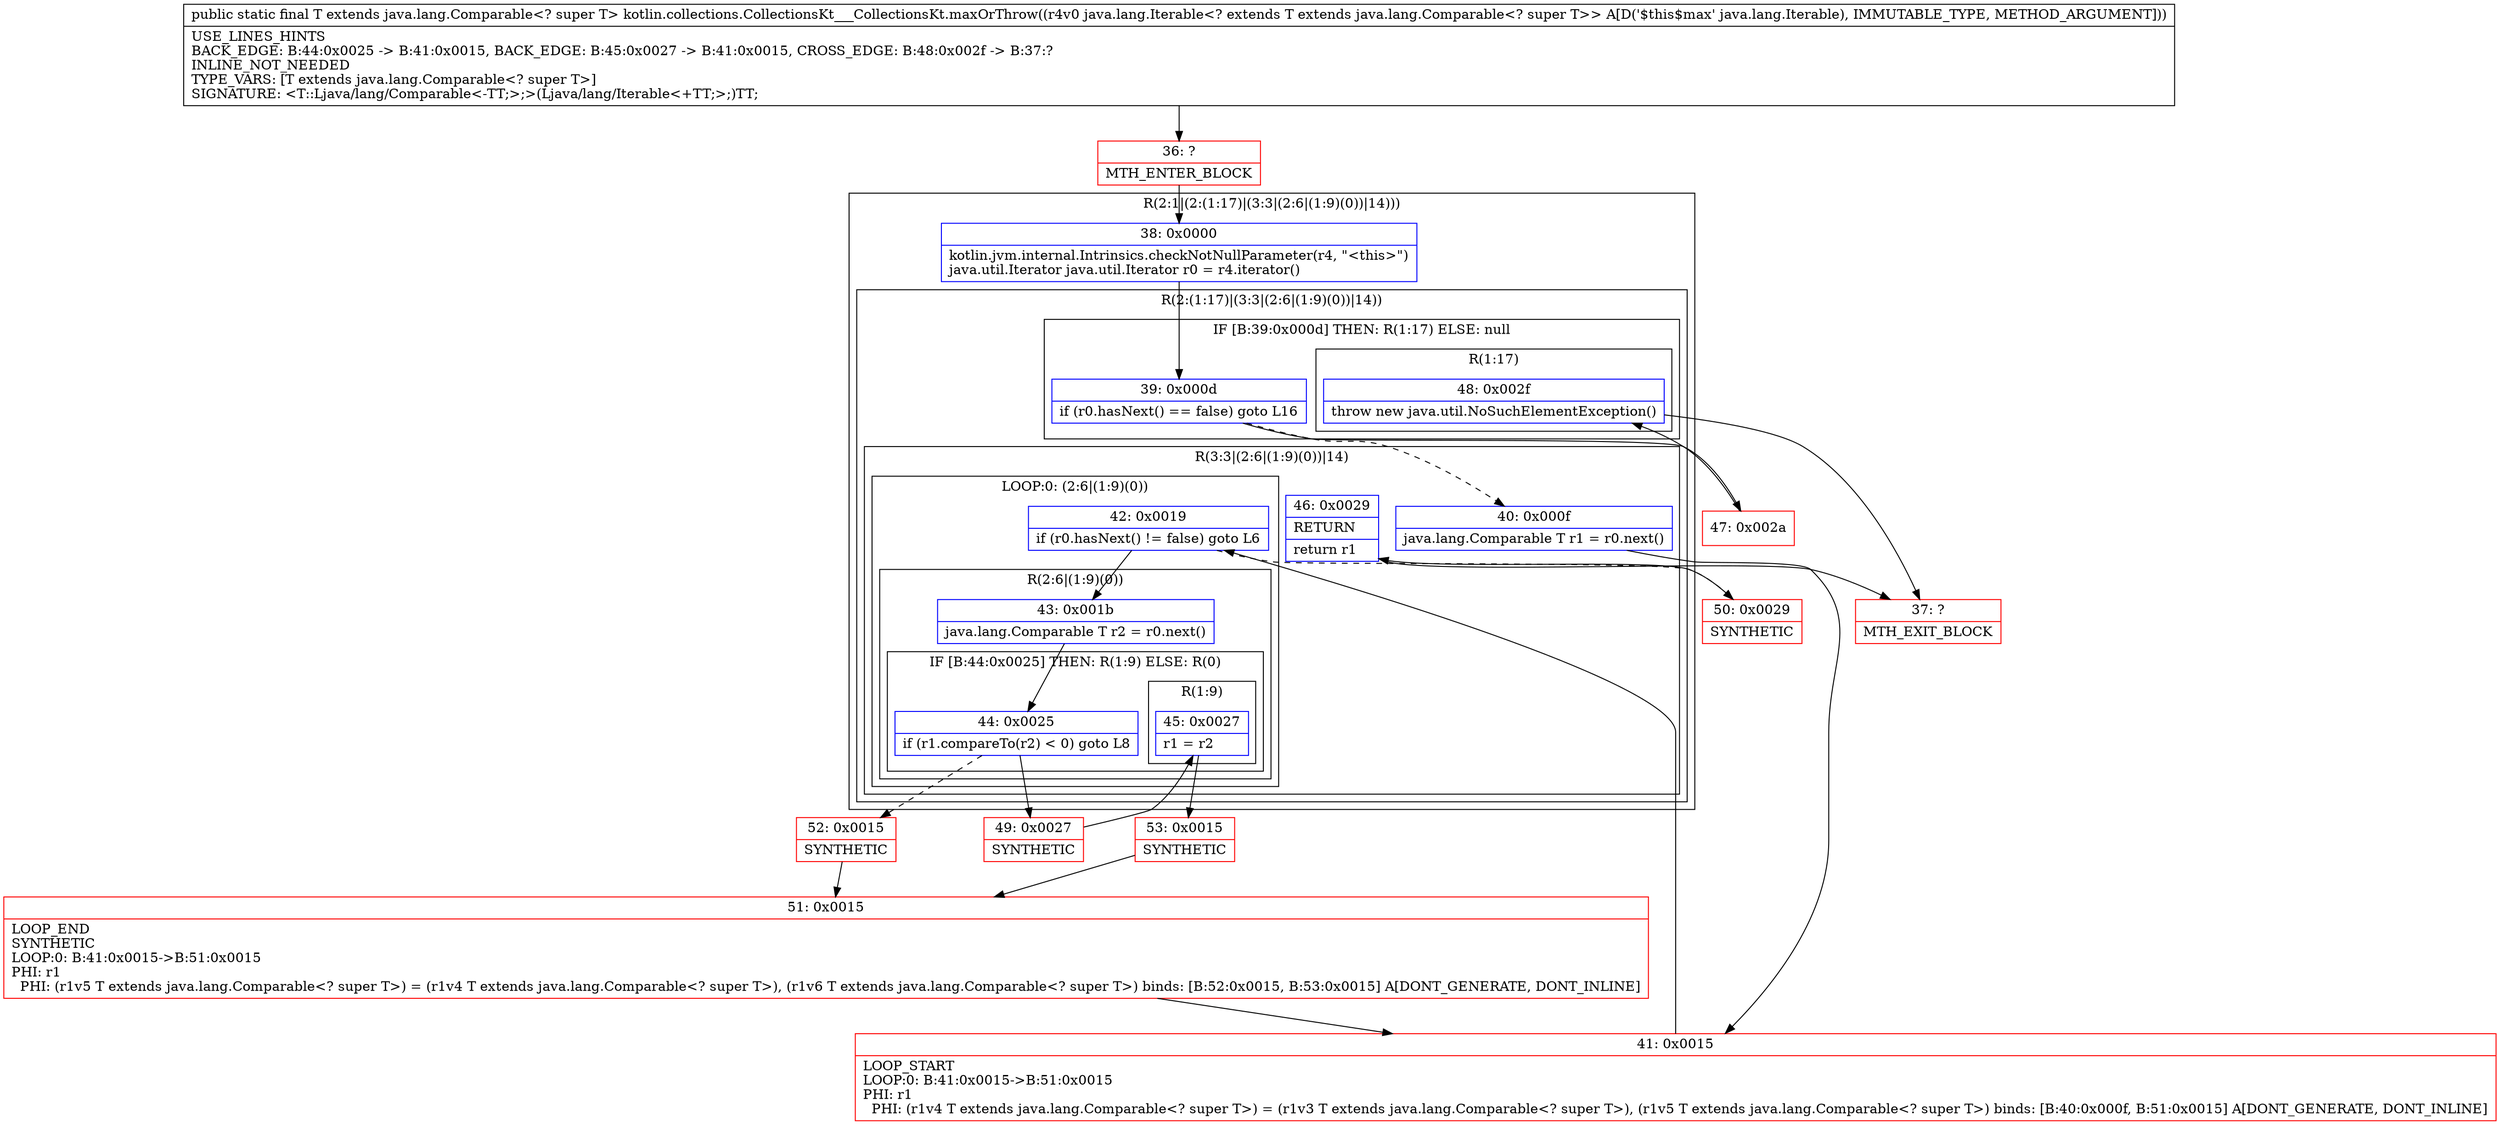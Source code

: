 digraph "CFG forkotlin.collections.CollectionsKt___CollectionsKt.maxOrThrow(Ljava\/lang\/Iterable;)Ljava\/lang\/Comparable;" {
subgraph cluster_Region_798128771 {
label = "R(2:1|(2:(1:17)|(3:3|(2:6|(1:9)(0))|14)))";
node [shape=record,color=blue];
Node_38 [shape=record,label="{38\:\ 0x0000|kotlin.jvm.internal.Intrinsics.checkNotNullParameter(r4, \"\<this\>\")\ljava.util.Iterator java.util.Iterator r0 = r4.iterator()\l}"];
subgraph cluster_Region_391502779 {
label = "R(2:(1:17)|(3:3|(2:6|(1:9)(0))|14))";
node [shape=record,color=blue];
subgraph cluster_IfRegion_1851744280 {
label = "IF [B:39:0x000d] THEN: R(1:17) ELSE: null";
node [shape=record,color=blue];
Node_39 [shape=record,label="{39\:\ 0x000d|if (r0.hasNext() == false) goto L16\l}"];
subgraph cluster_Region_2000791069 {
label = "R(1:17)";
node [shape=record,color=blue];
Node_48 [shape=record,label="{48\:\ 0x002f|throw new java.util.NoSuchElementException()\l}"];
}
}
subgraph cluster_Region_811746504 {
label = "R(3:3|(2:6|(1:9)(0))|14)";
node [shape=record,color=blue];
Node_40 [shape=record,label="{40\:\ 0x000f|java.lang.Comparable T r1 = r0.next()\l}"];
subgraph cluster_LoopRegion_809726534 {
label = "LOOP:0: (2:6|(1:9)(0))";
node [shape=record,color=blue];
Node_42 [shape=record,label="{42\:\ 0x0019|if (r0.hasNext() != false) goto L6\l}"];
subgraph cluster_Region_205082799 {
label = "R(2:6|(1:9)(0))";
node [shape=record,color=blue];
Node_43 [shape=record,label="{43\:\ 0x001b|java.lang.Comparable T r2 = r0.next()\l}"];
subgraph cluster_IfRegion_999681394 {
label = "IF [B:44:0x0025] THEN: R(1:9) ELSE: R(0)";
node [shape=record,color=blue];
Node_44 [shape=record,label="{44\:\ 0x0025|if (r1.compareTo(r2) \< 0) goto L8\l}"];
subgraph cluster_Region_427011728 {
label = "R(1:9)";
node [shape=record,color=blue];
Node_45 [shape=record,label="{45\:\ 0x0027|r1 = r2\l}"];
}
subgraph cluster_Region_1998597143 {
label = "R(0)";
node [shape=record,color=blue];
}
}
}
}
Node_46 [shape=record,label="{46\:\ 0x0029|RETURN\l|return r1\l}"];
}
}
}
Node_36 [shape=record,color=red,label="{36\:\ ?|MTH_ENTER_BLOCK\l}"];
Node_41 [shape=record,color=red,label="{41\:\ 0x0015|LOOP_START\lLOOP:0: B:41:0x0015\-\>B:51:0x0015\lPHI: r1 \l  PHI: (r1v4 T extends java.lang.Comparable\<? super T\>) = (r1v3 T extends java.lang.Comparable\<? super T\>), (r1v5 T extends java.lang.Comparable\<? super T\>) binds: [B:40:0x000f, B:51:0x0015] A[DONT_GENERATE, DONT_INLINE]\l}"];
Node_49 [shape=record,color=red,label="{49\:\ 0x0027|SYNTHETIC\l}"];
Node_53 [shape=record,color=red,label="{53\:\ 0x0015|SYNTHETIC\l}"];
Node_51 [shape=record,color=red,label="{51\:\ 0x0015|LOOP_END\lSYNTHETIC\lLOOP:0: B:41:0x0015\-\>B:51:0x0015\lPHI: r1 \l  PHI: (r1v5 T extends java.lang.Comparable\<? super T\>) = (r1v4 T extends java.lang.Comparable\<? super T\>), (r1v6 T extends java.lang.Comparable\<? super T\>) binds: [B:52:0x0015, B:53:0x0015] A[DONT_GENERATE, DONT_INLINE]\l}"];
Node_52 [shape=record,color=red,label="{52\:\ 0x0015|SYNTHETIC\l}"];
Node_50 [shape=record,color=red,label="{50\:\ 0x0029|SYNTHETIC\l}"];
Node_37 [shape=record,color=red,label="{37\:\ ?|MTH_EXIT_BLOCK\l}"];
Node_47 [shape=record,color=red,label="{47\:\ 0x002a}"];
MethodNode[shape=record,label="{public static final T extends java.lang.Comparable\<? super T\> kotlin.collections.CollectionsKt___CollectionsKt.maxOrThrow((r4v0 java.lang.Iterable\<? extends T extends java.lang.Comparable\<? super T\>\> A[D('$this$max' java.lang.Iterable), IMMUTABLE_TYPE, METHOD_ARGUMENT]))  | USE_LINES_HINTS\lBACK_EDGE: B:44:0x0025 \-\> B:41:0x0015, BACK_EDGE: B:45:0x0027 \-\> B:41:0x0015, CROSS_EDGE: B:48:0x002f \-\> B:37:?\lINLINE_NOT_NEEDED\lTYPE_VARS: [T extends java.lang.Comparable\<? super T\>]\lSIGNATURE: \<T::Ljava\/lang\/Comparable\<\-TT;\>;\>(Ljava\/lang\/Iterable\<+TT;\>;)TT;\l}"];
MethodNode -> Node_36;Node_38 -> Node_39;
Node_39 -> Node_40[style=dashed];
Node_39 -> Node_47;
Node_48 -> Node_37;
Node_40 -> Node_41;
Node_42 -> Node_43;
Node_42 -> Node_50[style=dashed];
Node_43 -> Node_44;
Node_44 -> Node_49;
Node_44 -> Node_52[style=dashed];
Node_45 -> Node_53;
Node_46 -> Node_37;
Node_36 -> Node_38;
Node_41 -> Node_42;
Node_49 -> Node_45;
Node_53 -> Node_51;
Node_51 -> Node_41;
Node_52 -> Node_51;
Node_50 -> Node_46;
Node_47 -> Node_48;
}

